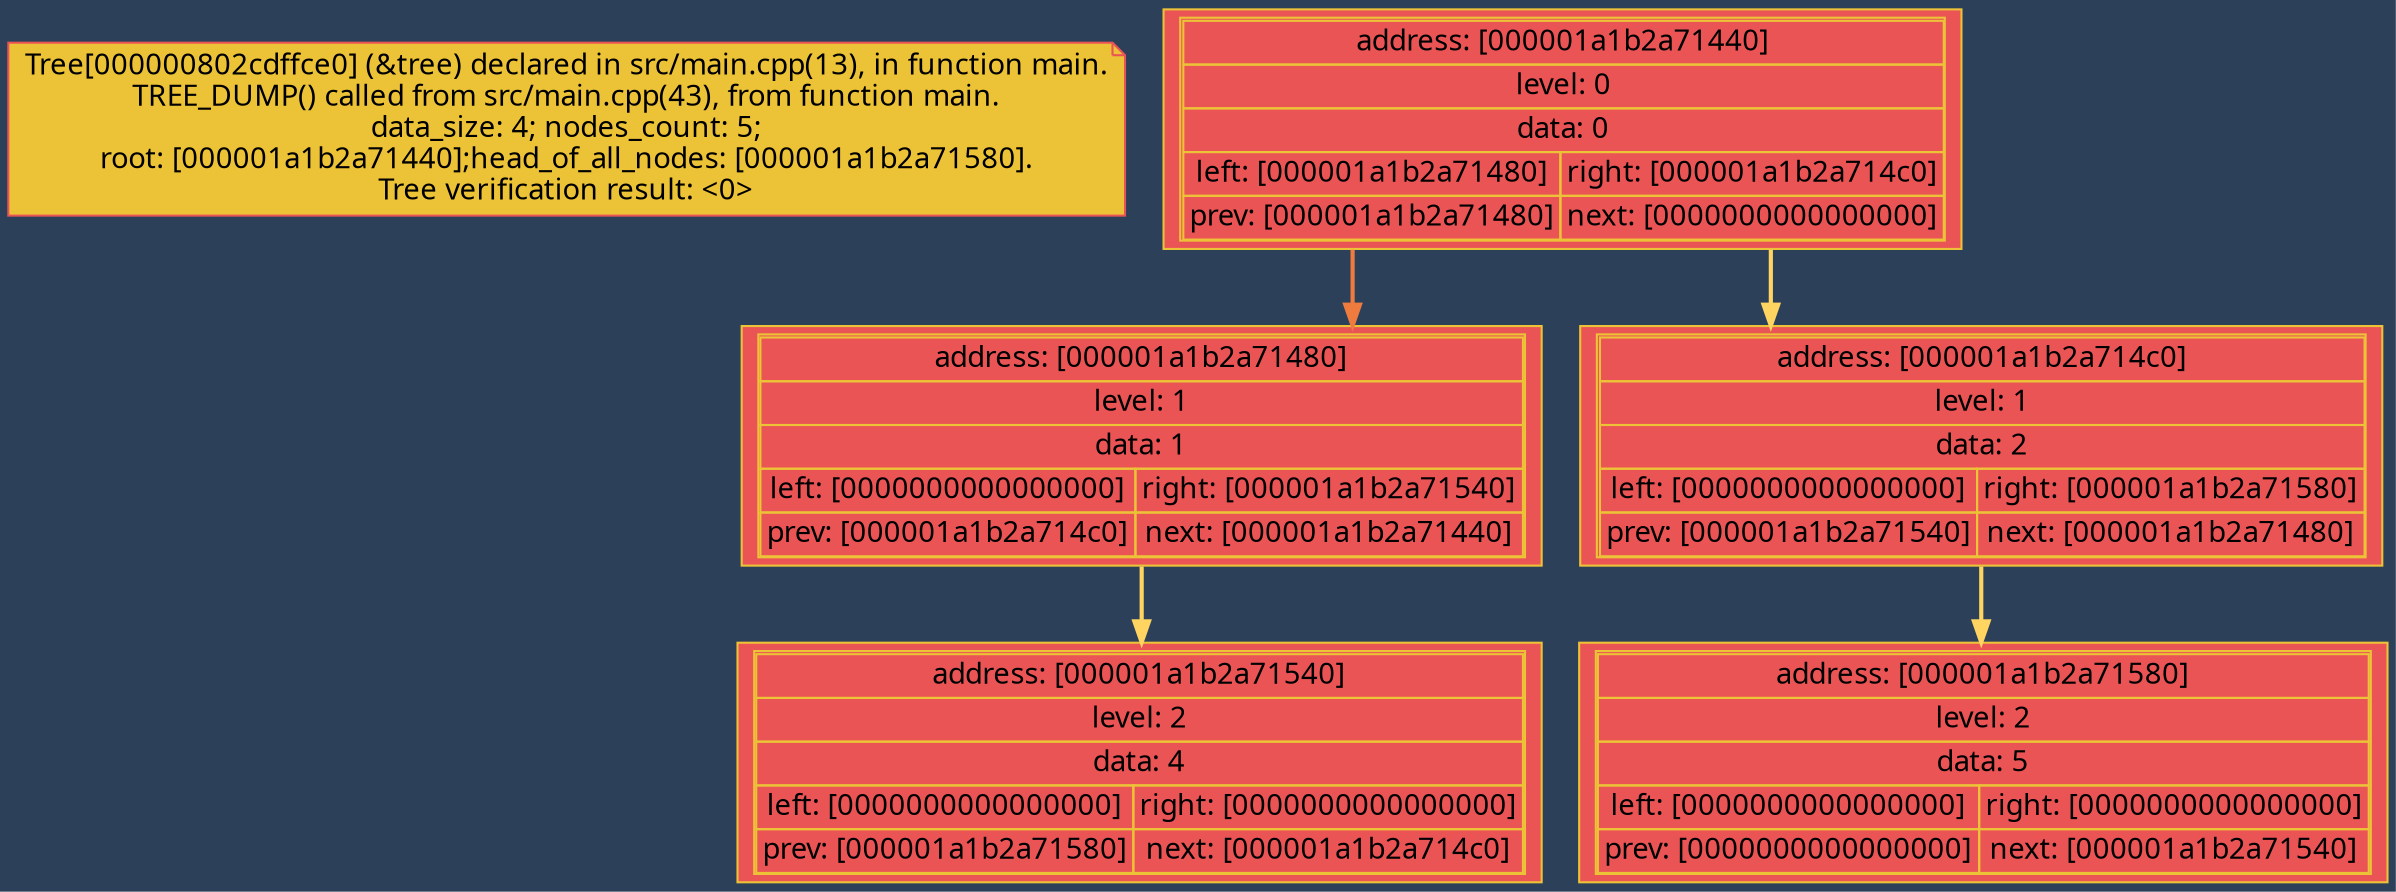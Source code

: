 digraph{
splines=ortho;
bgcolor="#2D4059";


NODE_TEXT[shape=note, fontname="verdana",
style=bold, style=filled,
color="#EA5455", fillcolor="#ECC237",
label = "Tree[000000802cdffce0] (&tree) declared in src/main.cpp(13), in function main.\nTREE_DUMP() called from src/main.cpp(43), from function main.\ndata_size: 4; nodes_count: 5;\nroot: [000001a1b2a71440];head_of_all_nodes: [000001a1b2a71580].\nTree verification result: <0>
"]


NODE_0[shape="record", fontname="verdana",
style=bold, style=filled,
color="#ECC237", fillcolor="#EA5455",
label = <<table cellspacing="0">
<tr><td colspan="2">address: [000001a1b2a71580]</td></tr>
<tr><td colspan="2">level: 2</td></tr>
<tr><td colspan="2">data: 5</td></tr>
<tr><td>left: [0000000000000000]</td><td>right: [0000000000000000]</td></tr>
<tr><td>prev: [0000000000000000]</td><td>next: [000001a1b2a71540]</td></tr></table>>];

NODE_1[shape="record", fontname="verdana",
style=bold, style=filled,
color="#ECC237", fillcolor="#EA5455",
label = <<table cellspacing="0">
<tr><td colspan="2">address: [000001a1b2a71540]</td></tr>
<tr><td colspan="2">level: 2</td></tr>
<tr><td colspan="2">data: 4</td></tr>
<tr><td>left: [0000000000000000]</td><td>right: [0000000000000000]</td></tr>
<tr><td>prev: [000001a1b2a71580]</td><td>next: [000001a1b2a714c0]</td></tr></table>>];

NODE_2[shape="record", fontname="verdana",
style=bold, style=filled,
color="#ECC237", fillcolor="#EA5455",
label = <<table cellspacing="0">
<tr><td colspan="2">address: [000001a1b2a714c0]</td></tr>
<tr><td colspan="2">level: 1</td></tr>
<tr><td colspan="2">data: 2</td></tr>
<tr><td>left: [0000000000000000]</td><td>right: [000001a1b2a71580]</td></tr>
<tr><td>prev: [000001a1b2a71540]</td><td>next: [000001a1b2a71480]</td></tr></table>>];

NODE_3[shape="record", fontname="verdana",
style=bold, style=filled,
color="#ECC237", fillcolor="#EA5455",
label = <<table cellspacing="0">
<tr><td colspan="2">address: [000001a1b2a71480]</td></tr>
<tr><td colspan="2">level: 1</td></tr>
<tr><td colspan="2">data: 1</td></tr>
<tr><td>left: [0000000000000000]</td><td>right: [000001a1b2a71540]</td></tr>
<tr><td>prev: [000001a1b2a714c0]</td><td>next: [000001a1b2a71440]</td></tr></table>>];

NODE_4[shape="record", fontname="verdana",
style=bold, style=filled,
color="#ECC237", fillcolor="#EA5455",
label = <<table cellspacing="0">
<tr><td colspan="2">address: [000001a1b2a71440]</td></tr>
<tr><td colspan="2">level: 0</td></tr>
<tr><td colspan="2">data: 0</td></tr>
<tr><td>left: [000001a1b2a71480]</td><td>right: [000001a1b2a714c0]</td></tr>
<tr><td>prev: [000001a1b2a71480]</td><td>next: [0000000000000000]</td></tr></table>>];

NODE_2->NODE_0[color="#FFD460", penwidth=2];
NODE_3->NODE_1[color="#FFD460", penwidth=2];
NODE_4->NODE_3[color="#F07B3F", penwidth=2];
NODE_4->NODE_2[color="#FFD460", penwidth=2];
NODE_3->NODE_2[style=invis];
{rank=same NODE_3 NODE_2}
}
